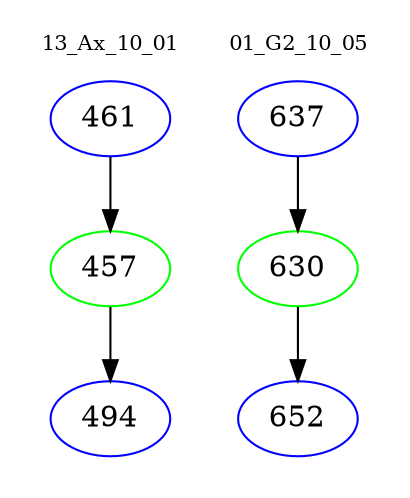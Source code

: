 digraph{
subgraph cluster_0 {
color = white
label = "13_Ax_10_01";
fontsize=10;
T0_461 [label="461", color="blue"]
T0_461 -> T0_457 [color="black"]
T0_457 [label="457", color="green"]
T0_457 -> T0_494 [color="black"]
T0_494 [label="494", color="blue"]
}
subgraph cluster_1 {
color = white
label = "01_G2_10_05";
fontsize=10;
T1_637 [label="637", color="blue"]
T1_637 -> T1_630 [color="black"]
T1_630 [label="630", color="green"]
T1_630 -> T1_652 [color="black"]
T1_652 [label="652", color="blue"]
}
}

